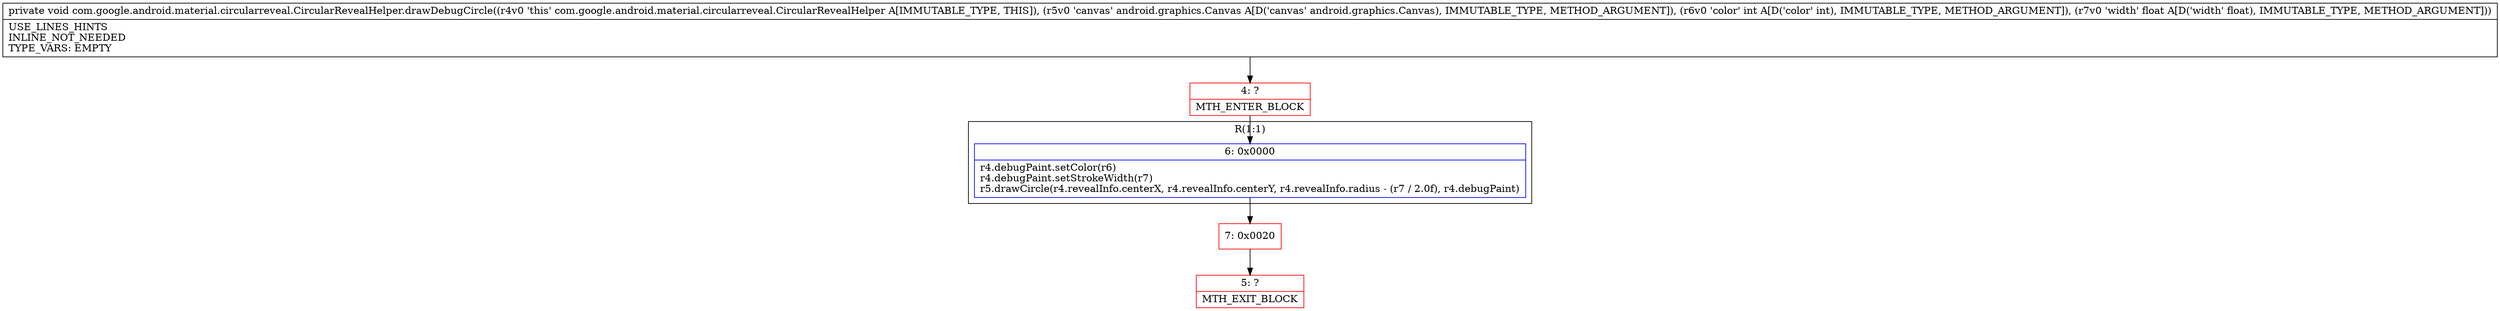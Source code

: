 digraph "CFG forcom.google.android.material.circularreveal.CircularRevealHelper.drawDebugCircle(Landroid\/graphics\/Canvas;IF)V" {
subgraph cluster_Region_1981216630 {
label = "R(1:1)";
node [shape=record,color=blue];
Node_6 [shape=record,label="{6\:\ 0x0000|r4.debugPaint.setColor(r6)\lr4.debugPaint.setStrokeWidth(r7)\lr5.drawCircle(r4.revealInfo.centerX, r4.revealInfo.centerY, r4.revealInfo.radius \- (r7 \/ 2.0f), r4.debugPaint)\l}"];
}
Node_4 [shape=record,color=red,label="{4\:\ ?|MTH_ENTER_BLOCK\l}"];
Node_7 [shape=record,color=red,label="{7\:\ 0x0020}"];
Node_5 [shape=record,color=red,label="{5\:\ ?|MTH_EXIT_BLOCK\l}"];
MethodNode[shape=record,label="{private void com.google.android.material.circularreveal.CircularRevealHelper.drawDebugCircle((r4v0 'this' com.google.android.material.circularreveal.CircularRevealHelper A[IMMUTABLE_TYPE, THIS]), (r5v0 'canvas' android.graphics.Canvas A[D('canvas' android.graphics.Canvas), IMMUTABLE_TYPE, METHOD_ARGUMENT]), (r6v0 'color' int A[D('color' int), IMMUTABLE_TYPE, METHOD_ARGUMENT]), (r7v0 'width' float A[D('width' float), IMMUTABLE_TYPE, METHOD_ARGUMENT]))  | USE_LINES_HINTS\lINLINE_NOT_NEEDED\lTYPE_VARS: EMPTY\l}"];
MethodNode -> Node_4;Node_6 -> Node_7;
Node_4 -> Node_6;
Node_7 -> Node_5;
}

